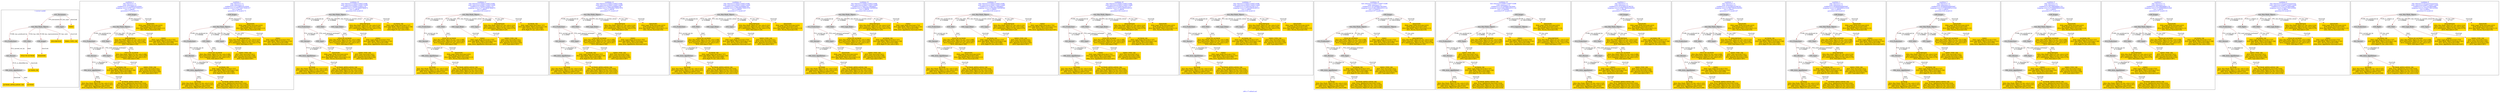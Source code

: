 digraph n0 {
fontcolor="blue"
remincross="true"
label="s08-s-17-edited.xml"
subgraph cluster_0 {
label="1-correct model"
n2[style="filled",color="white",fillcolor="lightgray",label="E12_Production1"];
n3[style="filled",color="white",fillcolor="lightgray",label="E21_Person1"];
n4[style="filled",color="white",fillcolor="lightgray",label="E82_Actor_Appellation1"];
n5[shape="plaintext",style="filled",fillcolor="gold",label="AUTHOR_URI"];
n6[style="filled",color="white",fillcolor="lightgray",label="E22_Man-Made_Object1"];
n7[style="filled",color="white",fillcolor="lightgray",label="E35_Title1"];
n8[style="filled",color="white",fillcolor="lightgray",label="E38_Image1"];
n9[shape="plaintext",style="filled",fillcolor="gold",label="DESCRIPTION"];
n10[style="filled",color="white",fillcolor="lightgray",label="E31_Document1"];
n11[style="filled",color="white",fillcolor="lightgray",label="E55_Type1"];
n12[shape="plaintext",style="filled",fillcolor="gold",label="VIDEO"];
n13[shape="plaintext",style="filled",fillcolor="gold",label="TITLE NO AUTHOR"];
n14[shape="plaintext",style="filled",fillcolor="gold",label="IMAGESRC"];
n15[shape="plaintext",style="filled",fillcolor="gold",label="VIDEO_TYPE_URI"];
n16[shape="plaintext",style="filled",fillcolor="gold",label="AUTHOR_APPELLATION_URI"];
n17[shape="plaintext",style="filled",fillcolor="gold",label="AUTHOR"];
}
subgraph cluster_1 {
label="candidate 0\nlink coherence:1.0\nnode coherence:1.0\nconfidence:0.31131960535143044\nmapping score:0.47877320178381017\ncost:13.99929\n-precision:0.79-recall:0.73"
n19[style="filled",color="white",fillcolor="lightgray",label="E12_Production1"];
n20[style="filled",color="white",fillcolor="lightgray",label="E21_Person1"];
n21[style="filled",color="white",fillcolor="lightgray",label="E55_Type1"];
n22[style="filled",color="white",fillcolor="lightgray",label="E82_Actor_Appellation1"];
n23[style="filled",color="white",fillcolor="lightgray",label="E22_Man-Made_Object1"];
n24[style="filled",color="white",fillcolor="lightgray",label="E35_Title1"];
n25[style="filled",color="white",fillcolor="lightgray",label="E38_Image1"];
n26[shape="plaintext",style="filled",fillcolor="gold",label="AUTHOR\n[E22_Man-Made_Object,P3_has_note,0.315]\n[E73_Information_Object,P3_has_note,0.251]\n[E82_Actor_Appellation,label,0.225]\n[E33_Linguistic_Object,P3_has_note,0.208]"];
n27[shape="plaintext",style="filled",fillcolor="gold",label="AUTHOR_APPELLATION_URI\n[E82_Actor_Appellation,classLink,0.934]\n[E22_Man-Made_Object,P3_has_note,0.025]\n[E73_Information_Object,P3_has_note,0.021]\n[E33_Linguistic_Object,P3_has_note,0.019]"];
n28[shape="plaintext",style="filled",fillcolor="gold",label="VIDEO_TYPE_URI\n[E55_Type,classLink,0.421]\n[E74_Group,classLink,0.248]\n[E57_Material,classLink,0.244]\n[E55_Type,label,0.087]"];
n29[shape="plaintext",style="filled",fillcolor="gold",label="IMAGESRC\n[E40_Legal_Body,classLink,0.633]\n[E38_Image,classLink,0.205]\n[E22_Man-Made_Object,classLink,0.113]\n[E21_Person,classLink,0.05]"];
n30[shape="plaintext",style="filled",fillcolor="gold",label="TITLE NO AUTHOR\n[E22_Man-Made_Object,P3_has_note,0.299]\n[E73_Information_Object,P3_has_note,0.265]\n[E33_Linguistic_Object,P3_has_note,0.251]\n[E35_Title,label,0.185]"];
n31[shape="plaintext",style="filled",fillcolor="gold",label="DESCRIPTION\n[E22_Man-Made_Object,P3_has_note,0.314]\n[E33_Linguistic_Object,P3_has_note,0.281]\n[E73_Information_Object,P3_has_note,0.279]\n[E35_Title,label,0.125]"];
n32[shape="plaintext",style="filled",fillcolor="gold",label="AUTHOR_URI\n[E40_Legal_Body,classLink,0.727]\n[E22_Man-Made_Object,classLink,0.146]\n[E21_Person,classLink,0.066]\n[E30_Right,P3_has_note,0.061]"];
n33[shape="plaintext",style="filled",fillcolor="gold",label="VIDEO\n[E40_Legal_Body,classLink,0.753]\n[E22_Man-Made_Object,classLink,0.141]\n[E21_Person,classLink,0.059]\n[E82_Actor_Appellation,classLink,0.047]"];
}
subgraph cluster_2 {
label="candidate 1\nlink coherence:1.0\nnode coherence:1.0\nconfidence:0.31131960535143044\nmapping score:0.47877320178381017\ncost:13.99934\n-precision:0.79-recall:0.73"
n35[style="filled",color="white",fillcolor="lightgray",label="E12_Production1"];
n36[style="filled",color="white",fillcolor="lightgray",label="E21_Person1"];
n37[style="filled",color="white",fillcolor="lightgray",label="E82_Actor_Appellation1"];
n38[style="filled",color="white",fillcolor="lightgray",label="E22_Man-Made_Object1"];
n39[style="filled",color="white",fillcolor="lightgray",label="E35_Title1"];
n40[style="filled",color="white",fillcolor="lightgray",label="E55_Type2"];
n41[style="filled",color="white",fillcolor="lightgray",label="E38_Image1"];
n42[shape="plaintext",style="filled",fillcolor="gold",label="AUTHOR\n[E22_Man-Made_Object,P3_has_note,0.315]\n[E73_Information_Object,P3_has_note,0.251]\n[E82_Actor_Appellation,label,0.225]\n[E33_Linguistic_Object,P3_has_note,0.208]"];
n43[shape="plaintext",style="filled",fillcolor="gold",label="AUTHOR_APPELLATION_URI\n[E82_Actor_Appellation,classLink,0.934]\n[E22_Man-Made_Object,P3_has_note,0.025]\n[E73_Information_Object,P3_has_note,0.021]\n[E33_Linguistic_Object,P3_has_note,0.019]"];
n44[shape="plaintext",style="filled",fillcolor="gold",label="VIDEO_TYPE_URI\n[E55_Type,classLink,0.421]\n[E74_Group,classLink,0.248]\n[E57_Material,classLink,0.244]\n[E55_Type,label,0.087]"];
n45[shape="plaintext",style="filled",fillcolor="gold",label="IMAGESRC\n[E40_Legal_Body,classLink,0.633]\n[E38_Image,classLink,0.205]\n[E22_Man-Made_Object,classLink,0.113]\n[E21_Person,classLink,0.05]"];
n46[shape="plaintext",style="filled",fillcolor="gold",label="TITLE NO AUTHOR\n[E22_Man-Made_Object,P3_has_note,0.299]\n[E73_Information_Object,P3_has_note,0.265]\n[E33_Linguistic_Object,P3_has_note,0.251]\n[E35_Title,label,0.185]"];
n47[shape="plaintext",style="filled",fillcolor="gold",label="DESCRIPTION\n[E22_Man-Made_Object,P3_has_note,0.314]\n[E33_Linguistic_Object,P3_has_note,0.281]\n[E73_Information_Object,P3_has_note,0.279]\n[E35_Title,label,0.125]"];
n48[shape="plaintext",style="filled",fillcolor="gold",label="AUTHOR_URI\n[E40_Legal_Body,classLink,0.727]\n[E22_Man-Made_Object,classLink,0.146]\n[E21_Person,classLink,0.066]\n[E30_Right,P3_has_note,0.061]"];
n49[shape="plaintext",style="filled",fillcolor="gold",label="VIDEO\n[E40_Legal_Body,classLink,0.753]\n[E22_Man-Made_Object,classLink,0.141]\n[E21_Person,classLink,0.059]\n[E82_Actor_Appellation,classLink,0.047]"];
}
subgraph cluster_3 {
label="candidate 10\nlink coherence:0.9285714285714286\nnode coherence:0.9285714285714286\nconfidence:0.3783941534651116\nmapping score:0.47732186067884674\ncost:13.99938\n-precision:0.64-recall:0.6"
n51[style="filled",color="white",fillcolor="lightgray",label="E12_Production1"];
n52[style="filled",color="white",fillcolor="lightgray",label="E21_Person1"];
n53[style="filled",color="white",fillcolor="lightgray",label="E55_Type1"];
n54[style="filled",color="white",fillcolor="lightgray",label="E82_Actor_Appellation1"];
n55[style="filled",color="white",fillcolor="lightgray",label="E22_Man-Made_Object1"];
n56[style="filled",color="white",fillcolor="lightgray",label="E35_Title1"];
n57[style="filled",color="white",fillcolor="lightgray",label="E40_Legal_Body1"];
n58[shape="plaintext",style="filled",fillcolor="gold",label="AUTHOR\n[E22_Man-Made_Object,P3_has_note,0.315]\n[E73_Information_Object,P3_has_note,0.251]\n[E82_Actor_Appellation,label,0.225]\n[E33_Linguistic_Object,P3_has_note,0.208]"];
n59[shape="plaintext",style="filled",fillcolor="gold",label="VIDEO\n[E40_Legal_Body,classLink,0.753]\n[E22_Man-Made_Object,classLink,0.141]\n[E21_Person,classLink,0.059]\n[E82_Actor_Appellation,classLink,0.047]"];
n60[shape="plaintext",style="filled",fillcolor="gold",label="AUTHOR_APPELLATION_URI\n[E82_Actor_Appellation,classLink,0.934]\n[E22_Man-Made_Object,P3_has_note,0.025]\n[E73_Information_Object,P3_has_note,0.021]\n[E33_Linguistic_Object,P3_has_note,0.019]"];
n61[shape="plaintext",style="filled",fillcolor="gold",label="VIDEO_TYPE_URI\n[E55_Type,classLink,0.421]\n[E74_Group,classLink,0.248]\n[E57_Material,classLink,0.244]\n[E55_Type,label,0.087]"];
n62[shape="plaintext",style="filled",fillcolor="gold",label="TITLE NO AUTHOR\n[E22_Man-Made_Object,P3_has_note,0.299]\n[E73_Information_Object,P3_has_note,0.265]\n[E33_Linguistic_Object,P3_has_note,0.251]\n[E35_Title,label,0.185]"];
n63[shape="plaintext",style="filled",fillcolor="gold",label="DESCRIPTION\n[E22_Man-Made_Object,P3_has_note,0.314]\n[E33_Linguistic_Object,P3_has_note,0.281]\n[E73_Information_Object,P3_has_note,0.279]\n[E35_Title,label,0.125]"];
n64[shape="plaintext",style="filled",fillcolor="gold",label="IMAGESRC\n[E40_Legal_Body,classLink,0.633]\n[E38_Image,classLink,0.205]\n[E22_Man-Made_Object,classLink,0.113]\n[E21_Person,classLink,0.05]"];
n65[shape="plaintext",style="filled",fillcolor="gold",label="AUTHOR_URI\n[E40_Legal_Body,classLink,0.727]\n[E22_Man-Made_Object,classLink,0.146]\n[E21_Person,classLink,0.066]\n[E30_Right,P3_has_note,0.061]"];
}
subgraph cluster_4 {
label="candidate 11\nlink coherence:0.9285714285714286\nnode coherence:0.9285714285714286\nconfidence:0.3783941534651116\nmapping score:0.47732186067884674\ncost:13.99943\n-precision:0.64-recall:0.6"
n67[style="filled",color="white",fillcolor="lightgray",label="E12_Production1"];
n68[style="filled",color="white",fillcolor="lightgray",label="E21_Person1"];
n69[style="filled",color="white",fillcolor="lightgray",label="E82_Actor_Appellation1"];
n70[style="filled",color="white",fillcolor="lightgray",label="E22_Man-Made_Object1"];
n71[style="filled",color="white",fillcolor="lightgray",label="E35_Title1"];
n72[style="filled",color="white",fillcolor="lightgray",label="E40_Legal_Body1"];
n73[style="filled",color="white",fillcolor="lightgray",label="E55_Type2"];
n74[shape="plaintext",style="filled",fillcolor="gold",label="AUTHOR\n[E22_Man-Made_Object,P3_has_note,0.315]\n[E73_Information_Object,P3_has_note,0.251]\n[E82_Actor_Appellation,label,0.225]\n[E33_Linguistic_Object,P3_has_note,0.208]"];
n75[shape="plaintext",style="filled",fillcolor="gold",label="VIDEO\n[E40_Legal_Body,classLink,0.753]\n[E22_Man-Made_Object,classLink,0.141]\n[E21_Person,classLink,0.059]\n[E82_Actor_Appellation,classLink,0.047]"];
n76[shape="plaintext",style="filled",fillcolor="gold",label="AUTHOR_APPELLATION_URI\n[E82_Actor_Appellation,classLink,0.934]\n[E22_Man-Made_Object,P3_has_note,0.025]\n[E73_Information_Object,P3_has_note,0.021]\n[E33_Linguistic_Object,P3_has_note,0.019]"];
n77[shape="plaintext",style="filled",fillcolor="gold",label="VIDEO_TYPE_URI\n[E55_Type,classLink,0.421]\n[E74_Group,classLink,0.248]\n[E57_Material,classLink,0.244]\n[E55_Type,label,0.087]"];
n78[shape="plaintext",style="filled",fillcolor="gold",label="TITLE NO AUTHOR\n[E22_Man-Made_Object,P3_has_note,0.299]\n[E73_Information_Object,P3_has_note,0.265]\n[E33_Linguistic_Object,P3_has_note,0.251]\n[E35_Title,label,0.185]"];
n79[shape="plaintext",style="filled",fillcolor="gold",label="DESCRIPTION\n[E22_Man-Made_Object,P3_has_note,0.314]\n[E33_Linguistic_Object,P3_has_note,0.281]\n[E73_Information_Object,P3_has_note,0.279]\n[E35_Title,label,0.125]"];
n80[shape="plaintext",style="filled",fillcolor="gold",label="IMAGESRC\n[E40_Legal_Body,classLink,0.633]\n[E38_Image,classLink,0.205]\n[E22_Man-Made_Object,classLink,0.113]\n[E21_Person,classLink,0.05]"];
n81[shape="plaintext",style="filled",fillcolor="gold",label="AUTHOR_URI\n[E40_Legal_Body,classLink,0.727]\n[E22_Man-Made_Object,classLink,0.146]\n[E21_Person,classLink,0.066]\n[E30_Right,P3_has_note,0.061]"];
}
subgraph cluster_5 {
label="candidate 12\nlink coherence:0.9285714285714286\nnode coherence:0.9285714285714286\nconfidence:0.37622745509880756\nmapping score:0.47659962789007876\ncost:13.99938\n-precision:0.71-recall:0.67"
n83[style="filled",color="white",fillcolor="lightgray",label="E12_Production1"];
n84[style="filled",color="white",fillcolor="lightgray",label="E21_Person1"];
n85[style="filled",color="white",fillcolor="lightgray",label="E55_Type1"];
n86[style="filled",color="white",fillcolor="lightgray",label="E82_Actor_Appellation1"];
n87[style="filled",color="white",fillcolor="lightgray",label="E22_Man-Made_Object1"];
n88[style="filled",color="white",fillcolor="lightgray",label="E35_Title1"];
n89[style="filled",color="white",fillcolor="lightgray",label="E40_Legal_Body1"];
n90[shape="plaintext",style="filled",fillcolor="gold",label="AUTHOR\n[E22_Man-Made_Object,P3_has_note,0.315]\n[E73_Information_Object,P3_has_note,0.251]\n[E82_Actor_Appellation,label,0.225]\n[E33_Linguistic_Object,P3_has_note,0.208]"];
n91[shape="plaintext",style="filled",fillcolor="gold",label="VIDEO\n[E40_Legal_Body,classLink,0.753]\n[E22_Man-Made_Object,classLink,0.141]\n[E21_Person,classLink,0.059]\n[E82_Actor_Appellation,classLink,0.047]"];
n92[shape="plaintext",style="filled",fillcolor="gold",label="AUTHOR_APPELLATION_URI\n[E82_Actor_Appellation,classLink,0.934]\n[E22_Man-Made_Object,P3_has_note,0.025]\n[E73_Information_Object,P3_has_note,0.021]\n[E33_Linguistic_Object,P3_has_note,0.019]"];
n93[shape="plaintext",style="filled",fillcolor="gold",label="VIDEO_TYPE_URI\n[E55_Type,classLink,0.421]\n[E74_Group,classLink,0.248]\n[E57_Material,classLink,0.244]\n[E55_Type,label,0.087]"];
n94[shape="plaintext",style="filled",fillcolor="gold",label="TITLE NO AUTHOR\n[E22_Man-Made_Object,P3_has_note,0.299]\n[E73_Information_Object,P3_has_note,0.265]\n[E33_Linguistic_Object,P3_has_note,0.251]\n[E35_Title,label,0.185]"];
n95[shape="plaintext",style="filled",fillcolor="gold",label="DESCRIPTION\n[E22_Man-Made_Object,P3_has_note,0.314]\n[E33_Linguistic_Object,P3_has_note,0.281]\n[E73_Information_Object,P3_has_note,0.279]\n[E35_Title,label,0.125]"];
n96[shape="plaintext",style="filled",fillcolor="gold",label="AUTHOR_URI\n[E40_Legal_Body,classLink,0.727]\n[E22_Man-Made_Object,classLink,0.146]\n[E21_Person,classLink,0.066]\n[E30_Right,P3_has_note,0.061]"];
n97[shape="plaintext",style="filled",fillcolor="gold",label="IMAGESRC\n[E40_Legal_Body,classLink,0.633]\n[E38_Image,classLink,0.205]\n[E22_Man-Made_Object,classLink,0.113]\n[E21_Person,classLink,0.05]"];
}
subgraph cluster_6 {
label="candidate 13\nlink coherence:0.9285714285714286\nnode coherence:0.9285714285714286\nconfidence:0.37622745509880756\nmapping score:0.47659962789007876\ncost:13.99943\n-precision:0.71-recall:0.67"
n99[style="filled",color="white",fillcolor="lightgray",label="E12_Production1"];
n100[style="filled",color="white",fillcolor="lightgray",label="E21_Person1"];
n101[style="filled",color="white",fillcolor="lightgray",label="E82_Actor_Appellation1"];
n102[style="filled",color="white",fillcolor="lightgray",label="E22_Man-Made_Object1"];
n103[style="filled",color="white",fillcolor="lightgray",label="E35_Title1"];
n104[style="filled",color="white",fillcolor="lightgray",label="E40_Legal_Body1"];
n105[style="filled",color="white",fillcolor="lightgray",label="E55_Type2"];
n106[shape="plaintext",style="filled",fillcolor="gold",label="AUTHOR\n[E22_Man-Made_Object,P3_has_note,0.315]\n[E73_Information_Object,P3_has_note,0.251]\n[E82_Actor_Appellation,label,0.225]\n[E33_Linguistic_Object,P3_has_note,0.208]"];
n107[shape="plaintext",style="filled",fillcolor="gold",label="VIDEO\n[E40_Legal_Body,classLink,0.753]\n[E22_Man-Made_Object,classLink,0.141]\n[E21_Person,classLink,0.059]\n[E82_Actor_Appellation,classLink,0.047]"];
n108[shape="plaintext",style="filled",fillcolor="gold",label="AUTHOR_APPELLATION_URI\n[E82_Actor_Appellation,classLink,0.934]\n[E22_Man-Made_Object,P3_has_note,0.025]\n[E73_Information_Object,P3_has_note,0.021]\n[E33_Linguistic_Object,P3_has_note,0.019]"];
n109[shape="plaintext",style="filled",fillcolor="gold",label="VIDEO_TYPE_URI\n[E55_Type,classLink,0.421]\n[E74_Group,classLink,0.248]\n[E57_Material,classLink,0.244]\n[E55_Type,label,0.087]"];
n110[shape="plaintext",style="filled",fillcolor="gold",label="TITLE NO AUTHOR\n[E22_Man-Made_Object,P3_has_note,0.299]\n[E73_Information_Object,P3_has_note,0.265]\n[E33_Linguistic_Object,P3_has_note,0.251]\n[E35_Title,label,0.185]"];
n111[shape="plaintext",style="filled",fillcolor="gold",label="DESCRIPTION\n[E22_Man-Made_Object,P3_has_note,0.314]\n[E33_Linguistic_Object,P3_has_note,0.281]\n[E73_Information_Object,P3_has_note,0.279]\n[E35_Title,label,0.125]"];
n112[shape="plaintext",style="filled",fillcolor="gold",label="AUTHOR_URI\n[E40_Legal_Body,classLink,0.727]\n[E22_Man-Made_Object,classLink,0.146]\n[E21_Person,classLink,0.066]\n[E30_Right,P3_has_note,0.061]"];
n113[shape="plaintext",style="filled",fillcolor="gold",label="IMAGESRC\n[E40_Legal_Body,classLink,0.633]\n[E38_Image,classLink,0.205]\n[E22_Man-Made_Object,classLink,0.113]\n[E21_Person,classLink,0.05]"];
}
subgraph cluster_7 {
label="candidate 14\nlink coherence:0.9285714285714286\nnode coherence:0.9285714285714286\nconfidence:0.37463741128646827\nmapping score:0.47606961328596564\ncost:13.99938\n-precision:0.64-recall:0.6"
n115[style="filled",color="white",fillcolor="lightgray",label="E12_Production1"];
n116[style="filled",color="white",fillcolor="lightgray",label="E21_Person1"];
n117[style="filled",color="white",fillcolor="lightgray",label="E55_Type1"];
n118[style="filled",color="white",fillcolor="lightgray",label="E82_Actor_Appellation1"];
n119[style="filled",color="white",fillcolor="lightgray",label="E22_Man-Made_Object1"];
n120[style="filled",color="white",fillcolor="lightgray",label="E35_Title1"];
n121[style="filled",color="white",fillcolor="lightgray",label="E40_Legal_Body1"];
n122[shape="plaintext",style="filled",fillcolor="gold",label="AUTHOR\n[E22_Man-Made_Object,P3_has_note,0.315]\n[E73_Information_Object,P3_has_note,0.251]\n[E82_Actor_Appellation,label,0.225]\n[E33_Linguistic_Object,P3_has_note,0.208]"];
n123[shape="plaintext",style="filled",fillcolor="gold",label="AUTHOR_URI\n[E40_Legal_Body,classLink,0.727]\n[E22_Man-Made_Object,classLink,0.146]\n[E21_Person,classLink,0.066]\n[E30_Right,P3_has_note,0.061]"];
n124[shape="plaintext",style="filled",fillcolor="gold",label="AUTHOR_APPELLATION_URI\n[E82_Actor_Appellation,classLink,0.934]\n[E22_Man-Made_Object,P3_has_note,0.025]\n[E73_Information_Object,P3_has_note,0.021]\n[E33_Linguistic_Object,P3_has_note,0.019]"];
n125[shape="plaintext",style="filled",fillcolor="gold",label="VIDEO_TYPE_URI\n[E55_Type,classLink,0.421]\n[E74_Group,classLink,0.248]\n[E57_Material,classLink,0.244]\n[E55_Type,label,0.087]"];
n126[shape="plaintext",style="filled",fillcolor="gold",label="TITLE NO AUTHOR\n[E22_Man-Made_Object,P3_has_note,0.299]\n[E73_Information_Object,P3_has_note,0.265]\n[E33_Linguistic_Object,P3_has_note,0.251]\n[E35_Title,label,0.185]"];
n127[shape="plaintext",style="filled",fillcolor="gold",label="DESCRIPTION\n[E22_Man-Made_Object,P3_has_note,0.314]\n[E33_Linguistic_Object,P3_has_note,0.281]\n[E73_Information_Object,P3_has_note,0.279]\n[E35_Title,label,0.125]"];
n128[shape="plaintext",style="filled",fillcolor="gold",label="IMAGESRC\n[E40_Legal_Body,classLink,0.633]\n[E38_Image,classLink,0.205]\n[E22_Man-Made_Object,classLink,0.113]\n[E21_Person,classLink,0.05]"];
n129[shape="plaintext",style="filled",fillcolor="gold",label="VIDEO\n[E40_Legal_Body,classLink,0.753]\n[E22_Man-Made_Object,classLink,0.141]\n[E21_Person,classLink,0.059]\n[E82_Actor_Appellation,classLink,0.047]"];
}
subgraph cluster_8 {
label="candidate 15\nlink coherence:0.9285714285714286\nnode coherence:0.9285714285714286\nconfidence:0.37463741128646827\nmapping score:0.47606961328596564\ncost:13.99943\n-precision:0.64-recall:0.6"
n131[style="filled",color="white",fillcolor="lightgray",label="E12_Production1"];
n132[style="filled",color="white",fillcolor="lightgray",label="E21_Person1"];
n133[style="filled",color="white",fillcolor="lightgray",label="E82_Actor_Appellation1"];
n134[style="filled",color="white",fillcolor="lightgray",label="E22_Man-Made_Object1"];
n135[style="filled",color="white",fillcolor="lightgray",label="E35_Title1"];
n136[style="filled",color="white",fillcolor="lightgray",label="E40_Legal_Body1"];
n137[style="filled",color="white",fillcolor="lightgray",label="E55_Type2"];
n138[shape="plaintext",style="filled",fillcolor="gold",label="AUTHOR\n[E22_Man-Made_Object,P3_has_note,0.315]\n[E73_Information_Object,P3_has_note,0.251]\n[E82_Actor_Appellation,label,0.225]\n[E33_Linguistic_Object,P3_has_note,0.208]"];
n139[shape="plaintext",style="filled",fillcolor="gold",label="AUTHOR_URI\n[E40_Legal_Body,classLink,0.727]\n[E22_Man-Made_Object,classLink,0.146]\n[E21_Person,classLink,0.066]\n[E30_Right,P3_has_note,0.061]"];
n140[shape="plaintext",style="filled",fillcolor="gold",label="AUTHOR_APPELLATION_URI\n[E82_Actor_Appellation,classLink,0.934]\n[E22_Man-Made_Object,P3_has_note,0.025]\n[E73_Information_Object,P3_has_note,0.021]\n[E33_Linguistic_Object,P3_has_note,0.019]"];
n141[shape="plaintext",style="filled",fillcolor="gold",label="VIDEO_TYPE_URI\n[E55_Type,classLink,0.421]\n[E74_Group,classLink,0.248]\n[E57_Material,classLink,0.244]\n[E55_Type,label,0.087]"];
n142[shape="plaintext",style="filled",fillcolor="gold",label="TITLE NO AUTHOR\n[E22_Man-Made_Object,P3_has_note,0.299]\n[E73_Information_Object,P3_has_note,0.265]\n[E33_Linguistic_Object,P3_has_note,0.251]\n[E35_Title,label,0.185]"];
n143[shape="plaintext",style="filled",fillcolor="gold",label="DESCRIPTION\n[E22_Man-Made_Object,P3_has_note,0.314]\n[E33_Linguistic_Object,P3_has_note,0.281]\n[E73_Information_Object,P3_has_note,0.279]\n[E35_Title,label,0.125]"];
n144[shape="plaintext",style="filled",fillcolor="gold",label="IMAGESRC\n[E40_Legal_Body,classLink,0.633]\n[E38_Image,classLink,0.205]\n[E22_Man-Made_Object,classLink,0.113]\n[E21_Person,classLink,0.05]"];
n145[shape="plaintext",style="filled",fillcolor="gold",label="VIDEO\n[E40_Legal_Body,classLink,0.753]\n[E22_Man-Made_Object,classLink,0.141]\n[E21_Person,classLink,0.059]\n[E82_Actor_Appellation,classLink,0.047]"];
}
subgraph cluster_9 {
label="candidate 16\nlink coherence:0.9285714285714286\nnode coherence:0.9285714285714286\nconfidence:0.37218476233673137\nmapping score:0.4752520636360533\ncost:13.99938\n-precision:0.64-recall:0.6"
n147[style="filled",color="white",fillcolor="lightgray",label="E12_Production1"];
n148[style="filled",color="white",fillcolor="lightgray",label="E21_Person1"];
n149[style="filled",color="white",fillcolor="lightgray",label="E55_Type1"];
n150[style="filled",color="white",fillcolor="lightgray",label="E82_Actor_Appellation1"];
n151[style="filled",color="white",fillcolor="lightgray",label="E22_Man-Made_Object1"];
n152[style="filled",color="white",fillcolor="lightgray",label="E35_Title1"];
n153[style="filled",color="white",fillcolor="lightgray",label="E40_Legal_Body1"];
n154[shape="plaintext",style="filled",fillcolor="gold",label="AUTHOR\n[E22_Man-Made_Object,P3_has_note,0.315]\n[E73_Information_Object,P3_has_note,0.251]\n[E82_Actor_Appellation,label,0.225]\n[E33_Linguistic_Object,P3_has_note,0.208]"];
n155[shape="plaintext",style="filled",fillcolor="gold",label="AUTHOR_URI\n[E40_Legal_Body,classLink,0.727]\n[E22_Man-Made_Object,classLink,0.146]\n[E21_Person,classLink,0.066]\n[E30_Right,P3_has_note,0.061]"];
n156[shape="plaintext",style="filled",fillcolor="gold",label="AUTHOR_APPELLATION_URI\n[E82_Actor_Appellation,classLink,0.934]\n[E22_Man-Made_Object,P3_has_note,0.025]\n[E73_Information_Object,P3_has_note,0.021]\n[E33_Linguistic_Object,P3_has_note,0.019]"];
n157[shape="plaintext",style="filled",fillcolor="gold",label="VIDEO_TYPE_URI\n[E55_Type,classLink,0.421]\n[E74_Group,classLink,0.248]\n[E57_Material,classLink,0.244]\n[E55_Type,label,0.087]"];
n158[shape="plaintext",style="filled",fillcolor="gold",label="TITLE NO AUTHOR\n[E22_Man-Made_Object,P3_has_note,0.299]\n[E73_Information_Object,P3_has_note,0.265]\n[E33_Linguistic_Object,P3_has_note,0.251]\n[E35_Title,label,0.185]"];
n159[shape="plaintext",style="filled",fillcolor="gold",label="DESCRIPTION\n[E22_Man-Made_Object,P3_has_note,0.314]\n[E33_Linguistic_Object,P3_has_note,0.281]\n[E73_Information_Object,P3_has_note,0.279]\n[E35_Title,label,0.125]"];
n160[shape="plaintext",style="filled",fillcolor="gold",label="VIDEO\n[E40_Legal_Body,classLink,0.753]\n[E22_Man-Made_Object,classLink,0.141]\n[E21_Person,classLink,0.059]\n[E82_Actor_Appellation,classLink,0.047]"];
n161[shape="plaintext",style="filled",fillcolor="gold",label="IMAGESRC\n[E40_Legal_Body,classLink,0.633]\n[E38_Image,classLink,0.205]\n[E22_Man-Made_Object,classLink,0.113]\n[E21_Person,classLink,0.05]"];
}
subgraph cluster_10 {
label="candidate 17\nlink coherence:0.9285714285714286\nnode coherence:0.9285714285714286\nconfidence:0.37218476233673137\nmapping score:0.4752520636360533\ncost:13.99943\n-precision:0.64-recall:0.6"
n163[style="filled",color="white",fillcolor="lightgray",label="E12_Production1"];
n164[style="filled",color="white",fillcolor="lightgray",label="E21_Person1"];
n165[style="filled",color="white",fillcolor="lightgray",label="E82_Actor_Appellation1"];
n166[style="filled",color="white",fillcolor="lightgray",label="E22_Man-Made_Object1"];
n167[style="filled",color="white",fillcolor="lightgray",label="E35_Title1"];
n168[style="filled",color="white",fillcolor="lightgray",label="E40_Legal_Body1"];
n169[style="filled",color="white",fillcolor="lightgray",label="E55_Type2"];
n170[shape="plaintext",style="filled",fillcolor="gold",label="AUTHOR\n[E22_Man-Made_Object,P3_has_note,0.315]\n[E73_Information_Object,P3_has_note,0.251]\n[E82_Actor_Appellation,label,0.225]\n[E33_Linguistic_Object,P3_has_note,0.208]"];
n171[shape="plaintext",style="filled",fillcolor="gold",label="AUTHOR_URI\n[E40_Legal_Body,classLink,0.727]\n[E22_Man-Made_Object,classLink,0.146]\n[E21_Person,classLink,0.066]\n[E30_Right,P3_has_note,0.061]"];
n172[shape="plaintext",style="filled",fillcolor="gold",label="AUTHOR_APPELLATION_URI\n[E82_Actor_Appellation,classLink,0.934]\n[E22_Man-Made_Object,P3_has_note,0.025]\n[E73_Information_Object,P3_has_note,0.021]\n[E33_Linguistic_Object,P3_has_note,0.019]"];
n173[shape="plaintext",style="filled",fillcolor="gold",label="VIDEO_TYPE_URI\n[E55_Type,classLink,0.421]\n[E74_Group,classLink,0.248]\n[E57_Material,classLink,0.244]\n[E55_Type,label,0.087]"];
n174[shape="plaintext",style="filled",fillcolor="gold",label="TITLE NO AUTHOR\n[E22_Man-Made_Object,P3_has_note,0.299]\n[E73_Information_Object,P3_has_note,0.265]\n[E33_Linguistic_Object,P3_has_note,0.251]\n[E35_Title,label,0.185]"];
n175[shape="plaintext",style="filled",fillcolor="gold",label="DESCRIPTION\n[E22_Man-Made_Object,P3_has_note,0.314]\n[E33_Linguistic_Object,P3_has_note,0.281]\n[E73_Information_Object,P3_has_note,0.279]\n[E35_Title,label,0.125]"];
n176[shape="plaintext",style="filled",fillcolor="gold",label="VIDEO\n[E40_Legal_Body,classLink,0.753]\n[E22_Man-Made_Object,classLink,0.141]\n[E21_Person,classLink,0.059]\n[E82_Actor_Appellation,classLink,0.047]"];
n177[shape="plaintext",style="filled",fillcolor="gold",label="IMAGESRC\n[E40_Legal_Body,classLink,0.633]\n[E38_Image,classLink,0.205]\n[E22_Man-Made_Object,classLink,0.113]\n[E21_Person,classLink,0.05]"];
}
subgraph cluster_11 {
label="candidate 18\nlink coherence:0.9285714285714286\nnode coherence:1.0\nconfidence:0.32159586615933644\nmapping score:0.4821986220531122\ncost:113.009412\n-precision:0.57-recall:0.53"
n179[style="filled",color="white",fillcolor="lightgray",label="E12_Production1"];
n180[style="filled",color="white",fillcolor="lightgray",label="E21_Person1"];
n181[style="filled",color="white",fillcolor="lightgray",label="E55_Type1"];
n182[style="filled",color="white",fillcolor="lightgray",label="E82_Actor_Appellation1"];
n183[style="filled",color="white",fillcolor="lightgray",label="E22_Man-Made_Object1"];
n184[style="filled",color="white",fillcolor="lightgray",label="E38_Image1"];
n185[style="filled",color="white",fillcolor="lightgray",label="E33_Linguistic_Object2"];
n186[shape="plaintext",style="filled",fillcolor="gold",label="AUTHOR\n[E22_Man-Made_Object,P3_has_note,0.315]\n[E73_Information_Object,P3_has_note,0.251]\n[E82_Actor_Appellation,label,0.225]\n[E33_Linguistic_Object,P3_has_note,0.208]"];
n187[shape="plaintext",style="filled",fillcolor="gold",label="DESCRIPTION\n[E22_Man-Made_Object,P3_has_note,0.314]\n[E33_Linguistic_Object,P3_has_note,0.281]\n[E73_Information_Object,P3_has_note,0.279]\n[E35_Title,label,0.125]"];
n188[shape="plaintext",style="filled",fillcolor="gold",label="AUTHOR_APPELLATION_URI\n[E82_Actor_Appellation,classLink,0.934]\n[E22_Man-Made_Object,P3_has_note,0.025]\n[E73_Information_Object,P3_has_note,0.021]\n[E33_Linguistic_Object,P3_has_note,0.019]"];
n189[shape="plaintext",style="filled",fillcolor="gold",label="VIDEO_TYPE_URI\n[E55_Type,classLink,0.421]\n[E74_Group,classLink,0.248]\n[E57_Material,classLink,0.244]\n[E55_Type,label,0.087]"];
n190[shape="plaintext",style="filled",fillcolor="gold",label="IMAGESRC\n[E40_Legal_Body,classLink,0.633]\n[E38_Image,classLink,0.205]\n[E22_Man-Made_Object,classLink,0.113]\n[E21_Person,classLink,0.05]"];
n191[shape="plaintext",style="filled",fillcolor="gold",label="TITLE NO AUTHOR\n[E22_Man-Made_Object,P3_has_note,0.299]\n[E73_Information_Object,P3_has_note,0.265]\n[E33_Linguistic_Object,P3_has_note,0.251]\n[E35_Title,label,0.185]"];
n192[shape="plaintext",style="filled",fillcolor="gold",label="AUTHOR_URI\n[E40_Legal_Body,classLink,0.727]\n[E22_Man-Made_Object,classLink,0.146]\n[E21_Person,classLink,0.066]\n[E30_Right,P3_has_note,0.061]"];
n193[shape="plaintext",style="filled",fillcolor="gold",label="VIDEO\n[E40_Legal_Body,classLink,0.753]\n[E22_Man-Made_Object,classLink,0.141]\n[E21_Person,classLink,0.059]\n[E82_Actor_Appellation,classLink,0.047]"];
}
subgraph cluster_12 {
label="candidate 19\nlink coherence:0.9285714285714286\nnode coherence:1.0\nconfidence:0.32159586615933644\nmapping score:0.4821986220531122\ncost:113.009462\n-precision:0.57-recall:0.53"
n195[style="filled",color="white",fillcolor="lightgray",label="E12_Production1"];
n196[style="filled",color="white",fillcolor="lightgray",label="E21_Person1"];
n197[style="filled",color="white",fillcolor="lightgray",label="E82_Actor_Appellation1"];
n198[style="filled",color="white",fillcolor="lightgray",label="E22_Man-Made_Object1"];
n199[style="filled",color="white",fillcolor="lightgray",label="E55_Type2"];
n200[style="filled",color="white",fillcolor="lightgray",label="E38_Image1"];
n201[style="filled",color="white",fillcolor="lightgray",label="E33_Linguistic_Object2"];
n202[shape="plaintext",style="filled",fillcolor="gold",label="AUTHOR\n[E22_Man-Made_Object,P3_has_note,0.315]\n[E73_Information_Object,P3_has_note,0.251]\n[E82_Actor_Appellation,label,0.225]\n[E33_Linguistic_Object,P3_has_note,0.208]"];
n203[shape="plaintext",style="filled",fillcolor="gold",label="DESCRIPTION\n[E22_Man-Made_Object,P3_has_note,0.314]\n[E33_Linguistic_Object,P3_has_note,0.281]\n[E73_Information_Object,P3_has_note,0.279]\n[E35_Title,label,0.125]"];
n204[shape="plaintext",style="filled",fillcolor="gold",label="AUTHOR_APPELLATION_URI\n[E82_Actor_Appellation,classLink,0.934]\n[E22_Man-Made_Object,P3_has_note,0.025]\n[E73_Information_Object,P3_has_note,0.021]\n[E33_Linguistic_Object,P3_has_note,0.019]"];
n205[shape="plaintext",style="filled",fillcolor="gold",label="VIDEO_TYPE_URI\n[E55_Type,classLink,0.421]\n[E74_Group,classLink,0.248]\n[E57_Material,classLink,0.244]\n[E55_Type,label,0.087]"];
n206[shape="plaintext",style="filled",fillcolor="gold",label="IMAGESRC\n[E40_Legal_Body,classLink,0.633]\n[E38_Image,classLink,0.205]\n[E22_Man-Made_Object,classLink,0.113]\n[E21_Person,classLink,0.05]"];
n207[shape="plaintext",style="filled",fillcolor="gold",label="TITLE NO AUTHOR\n[E22_Man-Made_Object,P3_has_note,0.299]\n[E73_Information_Object,P3_has_note,0.265]\n[E33_Linguistic_Object,P3_has_note,0.251]\n[E35_Title,label,0.185]"];
n208[shape="plaintext",style="filled",fillcolor="gold",label="AUTHOR_URI\n[E40_Legal_Body,classLink,0.727]\n[E22_Man-Made_Object,classLink,0.146]\n[E21_Person,classLink,0.066]\n[E30_Right,P3_has_note,0.061]"];
n209[shape="plaintext",style="filled",fillcolor="gold",label="VIDEO\n[E40_Legal_Body,classLink,0.753]\n[E22_Man-Made_Object,classLink,0.141]\n[E21_Person,classLink,0.059]\n[E82_Actor_Appellation,classLink,0.047]"];
}
subgraph cluster_13 {
label="candidate 2\nlink coherence:1.0\nnode coherence:1.0\nconfidence:0.31103365476799755\nmapping score:0.47867788492266583\ncost:13.99929\n-precision:0.71-recall:0.67"
n211[style="filled",color="white",fillcolor="lightgray",label="E12_Production1"];
n212[style="filled",color="white",fillcolor="lightgray",label="E21_Person1"];
n213[style="filled",color="white",fillcolor="lightgray",label="E55_Type1"];
n214[style="filled",color="white",fillcolor="lightgray",label="E82_Actor_Appellation1"];
n215[style="filled",color="white",fillcolor="lightgray",label="E22_Man-Made_Object1"];
n216[style="filled",color="white",fillcolor="lightgray",label="E35_Title1"];
n217[style="filled",color="white",fillcolor="lightgray",label="E38_Image1"];
n218[shape="plaintext",style="filled",fillcolor="gold",label="AUTHOR\n[E22_Man-Made_Object,P3_has_note,0.315]\n[E73_Information_Object,P3_has_note,0.251]\n[E82_Actor_Appellation,label,0.225]\n[E33_Linguistic_Object,P3_has_note,0.208]"];
n219[shape="plaintext",style="filled",fillcolor="gold",label="AUTHOR_APPELLATION_URI\n[E82_Actor_Appellation,classLink,0.934]\n[E22_Man-Made_Object,P3_has_note,0.025]\n[E73_Information_Object,P3_has_note,0.021]\n[E33_Linguistic_Object,P3_has_note,0.019]"];
n220[shape="plaintext",style="filled",fillcolor="gold",label="VIDEO_TYPE_URI\n[E55_Type,classLink,0.421]\n[E74_Group,classLink,0.248]\n[E57_Material,classLink,0.244]\n[E55_Type,label,0.087]"];
n221[shape="plaintext",style="filled",fillcolor="gold",label="IMAGESRC\n[E40_Legal_Body,classLink,0.633]\n[E38_Image,classLink,0.205]\n[E22_Man-Made_Object,classLink,0.113]\n[E21_Person,classLink,0.05]"];
n222[shape="plaintext",style="filled",fillcolor="gold",label="TITLE NO AUTHOR\n[E22_Man-Made_Object,P3_has_note,0.299]\n[E73_Information_Object,P3_has_note,0.265]\n[E33_Linguistic_Object,P3_has_note,0.251]\n[E35_Title,label,0.185]"];
n223[shape="plaintext",style="filled",fillcolor="gold",label="DESCRIPTION\n[E22_Man-Made_Object,P3_has_note,0.314]\n[E33_Linguistic_Object,P3_has_note,0.281]\n[E73_Information_Object,P3_has_note,0.279]\n[E35_Title,label,0.125]"];
n224[shape="plaintext",style="filled",fillcolor="gold",label="VIDEO\n[E40_Legal_Body,classLink,0.753]\n[E22_Man-Made_Object,classLink,0.141]\n[E21_Person,classLink,0.059]\n[E82_Actor_Appellation,classLink,0.047]"];
n225[shape="plaintext",style="filled",fillcolor="gold",label="AUTHOR_URI\n[E40_Legal_Body,classLink,0.727]\n[E22_Man-Made_Object,classLink,0.146]\n[E21_Person,classLink,0.066]\n[E30_Right,P3_has_note,0.061]"];
}
subgraph cluster_14 {
label="candidate 3\nlink coherence:1.0\nnode coherence:1.0\nconfidence:0.31103365476799755\nmapping score:0.47867788492266583\ncost:13.99934\n-precision:0.71-recall:0.67"
n227[style="filled",color="white",fillcolor="lightgray",label="E12_Production1"];
n228[style="filled",color="white",fillcolor="lightgray",label="E21_Person1"];
n229[style="filled",color="white",fillcolor="lightgray",label="E82_Actor_Appellation1"];
n230[style="filled",color="white",fillcolor="lightgray",label="E22_Man-Made_Object1"];
n231[style="filled",color="white",fillcolor="lightgray",label="E35_Title1"];
n232[style="filled",color="white",fillcolor="lightgray",label="E55_Type2"];
n233[style="filled",color="white",fillcolor="lightgray",label="E38_Image1"];
n234[shape="plaintext",style="filled",fillcolor="gold",label="AUTHOR\n[E22_Man-Made_Object,P3_has_note,0.315]\n[E73_Information_Object,P3_has_note,0.251]\n[E82_Actor_Appellation,label,0.225]\n[E33_Linguistic_Object,P3_has_note,0.208]"];
n235[shape="plaintext",style="filled",fillcolor="gold",label="AUTHOR_APPELLATION_URI\n[E82_Actor_Appellation,classLink,0.934]\n[E22_Man-Made_Object,P3_has_note,0.025]\n[E73_Information_Object,P3_has_note,0.021]\n[E33_Linguistic_Object,P3_has_note,0.019]"];
n236[shape="plaintext",style="filled",fillcolor="gold",label="VIDEO_TYPE_URI\n[E55_Type,classLink,0.421]\n[E74_Group,classLink,0.248]\n[E57_Material,classLink,0.244]\n[E55_Type,label,0.087]"];
n237[shape="plaintext",style="filled",fillcolor="gold",label="IMAGESRC\n[E40_Legal_Body,classLink,0.633]\n[E38_Image,classLink,0.205]\n[E22_Man-Made_Object,classLink,0.113]\n[E21_Person,classLink,0.05]"];
n238[shape="plaintext",style="filled",fillcolor="gold",label="TITLE NO AUTHOR\n[E22_Man-Made_Object,P3_has_note,0.299]\n[E73_Information_Object,P3_has_note,0.265]\n[E33_Linguistic_Object,P3_has_note,0.251]\n[E35_Title,label,0.185]"];
n239[shape="plaintext",style="filled",fillcolor="gold",label="DESCRIPTION\n[E22_Man-Made_Object,P3_has_note,0.314]\n[E33_Linguistic_Object,P3_has_note,0.281]\n[E73_Information_Object,P3_has_note,0.279]\n[E35_Title,label,0.125]"];
n240[shape="plaintext",style="filled",fillcolor="gold",label="VIDEO\n[E40_Legal_Body,classLink,0.753]\n[E22_Man-Made_Object,classLink,0.141]\n[E21_Person,classLink,0.059]\n[E82_Actor_Appellation,classLink,0.047]"];
n241[shape="plaintext",style="filled",fillcolor="gold",label="AUTHOR_URI\n[E40_Legal_Body,classLink,0.727]\n[E22_Man-Made_Object,classLink,0.146]\n[E21_Person,classLink,0.066]\n[E30_Right,P3_has_note,0.061]"];
}
subgraph cluster_15 {
label="candidate 4\nlink coherence:1.0\nnode coherence:1.0\nconfidence:0.30208495956955067\nmapping score:0.4756949865231836\ncost:13.99929\n-precision:0.64-recall:0.6"
n243[style="filled",color="white",fillcolor="lightgray",label="E12_Production1"];
n244[style="filled",color="white",fillcolor="lightgray",label="E21_Person1"];
n245[style="filled",color="white",fillcolor="lightgray",label="E55_Type1"];
n246[style="filled",color="white",fillcolor="lightgray",label="E82_Actor_Appellation1"];
n247[style="filled",color="white",fillcolor="lightgray",label="E22_Man-Made_Object1"];
n248[style="filled",color="white",fillcolor="lightgray",label="E35_Title1"];
n249[style="filled",color="white",fillcolor="lightgray",label="E38_Image1"];
n250[shape="plaintext",style="filled",fillcolor="gold",label="AUTHOR\n[E22_Man-Made_Object,P3_has_note,0.315]\n[E73_Information_Object,P3_has_note,0.251]\n[E82_Actor_Appellation,label,0.225]\n[E33_Linguistic_Object,P3_has_note,0.208]"];
n251[shape="plaintext",style="filled",fillcolor="gold",label="AUTHOR_APPELLATION_URI\n[E82_Actor_Appellation,classLink,0.934]\n[E22_Man-Made_Object,P3_has_note,0.025]\n[E73_Information_Object,P3_has_note,0.021]\n[E33_Linguistic_Object,P3_has_note,0.019]"];
n252[shape="plaintext",style="filled",fillcolor="gold",label="VIDEO_TYPE_URI\n[E55_Type,classLink,0.421]\n[E74_Group,classLink,0.248]\n[E57_Material,classLink,0.244]\n[E55_Type,label,0.087]"];
n253[shape="plaintext",style="filled",fillcolor="gold",label="IMAGESRC\n[E40_Legal_Body,classLink,0.633]\n[E38_Image,classLink,0.205]\n[E22_Man-Made_Object,classLink,0.113]\n[E21_Person,classLink,0.05]"];
n254[shape="plaintext",style="filled",fillcolor="gold",label="TITLE NO AUTHOR\n[E22_Man-Made_Object,P3_has_note,0.299]\n[E73_Information_Object,P3_has_note,0.265]\n[E33_Linguistic_Object,P3_has_note,0.251]\n[E35_Title,label,0.185]"];
n255[shape="plaintext",style="filled",fillcolor="gold",label="DESCRIPTION\n[E22_Man-Made_Object,P3_has_note,0.314]\n[E33_Linguistic_Object,P3_has_note,0.281]\n[E73_Information_Object,P3_has_note,0.279]\n[E35_Title,label,0.125]"];
n256[shape="plaintext",style="filled",fillcolor="gold",label="AUTHOR_URI\n[E40_Legal_Body,classLink,0.727]\n[E22_Man-Made_Object,classLink,0.146]\n[E21_Person,classLink,0.066]\n[E30_Right,P3_has_note,0.061]"];
n257[shape="plaintext",style="filled",fillcolor="gold",label="VIDEO\n[E40_Legal_Body,classLink,0.753]\n[E22_Man-Made_Object,classLink,0.141]\n[E21_Person,classLink,0.059]\n[E82_Actor_Appellation,classLink,0.047]"];
}
subgraph cluster_16 {
label="candidate 5\nlink coherence:1.0\nnode coherence:1.0\nconfidence:0.30208495956955067\nmapping score:0.4756949865231836\ncost:13.99934\n-precision:0.64-recall:0.6"
n259[style="filled",color="white",fillcolor="lightgray",label="E12_Production1"];
n260[style="filled",color="white",fillcolor="lightgray",label="E21_Person1"];
n261[style="filled",color="white",fillcolor="lightgray",label="E82_Actor_Appellation1"];
n262[style="filled",color="white",fillcolor="lightgray",label="E22_Man-Made_Object1"];
n263[style="filled",color="white",fillcolor="lightgray",label="E35_Title1"];
n264[style="filled",color="white",fillcolor="lightgray",label="E55_Type2"];
n265[style="filled",color="white",fillcolor="lightgray",label="E38_Image1"];
n266[shape="plaintext",style="filled",fillcolor="gold",label="AUTHOR\n[E22_Man-Made_Object,P3_has_note,0.315]\n[E73_Information_Object,P3_has_note,0.251]\n[E82_Actor_Appellation,label,0.225]\n[E33_Linguistic_Object,P3_has_note,0.208]"];
n267[shape="plaintext",style="filled",fillcolor="gold",label="AUTHOR_APPELLATION_URI\n[E82_Actor_Appellation,classLink,0.934]\n[E22_Man-Made_Object,P3_has_note,0.025]\n[E73_Information_Object,P3_has_note,0.021]\n[E33_Linguistic_Object,P3_has_note,0.019]"];
n268[shape="plaintext",style="filled",fillcolor="gold",label="VIDEO_TYPE_URI\n[E55_Type,classLink,0.421]\n[E74_Group,classLink,0.248]\n[E57_Material,classLink,0.244]\n[E55_Type,label,0.087]"];
n269[shape="plaintext",style="filled",fillcolor="gold",label="IMAGESRC\n[E40_Legal_Body,classLink,0.633]\n[E38_Image,classLink,0.205]\n[E22_Man-Made_Object,classLink,0.113]\n[E21_Person,classLink,0.05]"];
n270[shape="plaintext",style="filled",fillcolor="gold",label="TITLE NO AUTHOR\n[E22_Man-Made_Object,P3_has_note,0.299]\n[E73_Information_Object,P3_has_note,0.265]\n[E33_Linguistic_Object,P3_has_note,0.251]\n[E35_Title,label,0.185]"];
n271[shape="plaintext",style="filled",fillcolor="gold",label="DESCRIPTION\n[E22_Man-Made_Object,P3_has_note,0.314]\n[E33_Linguistic_Object,P3_has_note,0.281]\n[E73_Information_Object,P3_has_note,0.279]\n[E35_Title,label,0.125]"];
n272[shape="plaintext",style="filled",fillcolor="gold",label="AUTHOR_URI\n[E40_Legal_Body,classLink,0.727]\n[E22_Man-Made_Object,classLink,0.146]\n[E21_Person,classLink,0.066]\n[E30_Right,P3_has_note,0.061]"];
n273[shape="plaintext",style="filled",fillcolor="gold",label="VIDEO\n[E40_Legal_Body,classLink,0.753]\n[E22_Man-Made_Object,classLink,0.141]\n[E21_Person,classLink,0.059]\n[E82_Actor_Appellation,classLink,0.047]"];
}
subgraph cluster_17 {
label="candidate 6\nlink coherence:1.0\nnode coherence:1.0\nconfidence:0.3017990089861178\nmapping score:0.47559966966203926\ncost:13.99929\n-precision:0.57-recall:0.53"
n275[style="filled",color="white",fillcolor="lightgray",label="E12_Production1"];
n276[style="filled",color="white",fillcolor="lightgray",label="E21_Person1"];
n277[style="filled",color="white",fillcolor="lightgray",label="E55_Type1"];
n278[style="filled",color="white",fillcolor="lightgray",label="E82_Actor_Appellation1"];
n279[style="filled",color="white",fillcolor="lightgray",label="E22_Man-Made_Object1"];
n280[style="filled",color="white",fillcolor="lightgray",label="E35_Title1"];
n281[style="filled",color="white",fillcolor="lightgray",label="E38_Image1"];
n282[shape="plaintext",style="filled",fillcolor="gold",label="AUTHOR\n[E22_Man-Made_Object,P3_has_note,0.315]\n[E73_Information_Object,P3_has_note,0.251]\n[E82_Actor_Appellation,label,0.225]\n[E33_Linguistic_Object,P3_has_note,0.208]"];
n283[shape="plaintext",style="filled",fillcolor="gold",label="AUTHOR_APPELLATION_URI\n[E82_Actor_Appellation,classLink,0.934]\n[E22_Man-Made_Object,P3_has_note,0.025]\n[E73_Information_Object,P3_has_note,0.021]\n[E33_Linguistic_Object,P3_has_note,0.019]"];
n284[shape="plaintext",style="filled",fillcolor="gold",label="VIDEO_TYPE_URI\n[E55_Type,classLink,0.421]\n[E74_Group,classLink,0.248]\n[E57_Material,classLink,0.244]\n[E55_Type,label,0.087]"];
n285[shape="plaintext",style="filled",fillcolor="gold",label="IMAGESRC\n[E40_Legal_Body,classLink,0.633]\n[E38_Image,classLink,0.205]\n[E22_Man-Made_Object,classLink,0.113]\n[E21_Person,classLink,0.05]"];
n286[shape="plaintext",style="filled",fillcolor="gold",label="TITLE NO AUTHOR\n[E22_Man-Made_Object,P3_has_note,0.299]\n[E73_Information_Object,P3_has_note,0.265]\n[E33_Linguistic_Object,P3_has_note,0.251]\n[E35_Title,label,0.185]"];
n287[shape="plaintext",style="filled",fillcolor="gold",label="DESCRIPTION\n[E22_Man-Made_Object,P3_has_note,0.314]\n[E33_Linguistic_Object,P3_has_note,0.281]\n[E73_Information_Object,P3_has_note,0.279]\n[E35_Title,label,0.125]"];
n288[shape="plaintext",style="filled",fillcolor="gold",label="VIDEO\n[E40_Legal_Body,classLink,0.753]\n[E22_Man-Made_Object,classLink,0.141]\n[E21_Person,classLink,0.059]\n[E82_Actor_Appellation,classLink,0.047]"];
n289[shape="plaintext",style="filled",fillcolor="gold",label="AUTHOR_URI\n[E40_Legal_Body,classLink,0.727]\n[E22_Man-Made_Object,classLink,0.146]\n[E21_Person,classLink,0.066]\n[E30_Right,P3_has_note,0.061]"];
}
subgraph cluster_18 {
label="candidate 7\nlink coherence:1.0\nnode coherence:1.0\nconfidence:0.3017990089861178\nmapping score:0.47559966966203926\ncost:13.99934\n-precision:0.57-recall:0.53"
n291[style="filled",color="white",fillcolor="lightgray",label="E12_Production1"];
n292[style="filled",color="white",fillcolor="lightgray",label="E21_Person1"];
n293[style="filled",color="white",fillcolor="lightgray",label="E82_Actor_Appellation1"];
n294[style="filled",color="white",fillcolor="lightgray",label="E22_Man-Made_Object1"];
n295[style="filled",color="white",fillcolor="lightgray",label="E35_Title1"];
n296[style="filled",color="white",fillcolor="lightgray",label="E55_Type2"];
n297[style="filled",color="white",fillcolor="lightgray",label="E38_Image1"];
n298[shape="plaintext",style="filled",fillcolor="gold",label="AUTHOR\n[E22_Man-Made_Object,P3_has_note,0.315]\n[E73_Information_Object,P3_has_note,0.251]\n[E82_Actor_Appellation,label,0.225]\n[E33_Linguistic_Object,P3_has_note,0.208]"];
n299[shape="plaintext",style="filled",fillcolor="gold",label="AUTHOR_APPELLATION_URI\n[E82_Actor_Appellation,classLink,0.934]\n[E22_Man-Made_Object,P3_has_note,0.025]\n[E73_Information_Object,P3_has_note,0.021]\n[E33_Linguistic_Object,P3_has_note,0.019]"];
n300[shape="plaintext",style="filled",fillcolor="gold",label="VIDEO_TYPE_URI\n[E55_Type,classLink,0.421]\n[E74_Group,classLink,0.248]\n[E57_Material,classLink,0.244]\n[E55_Type,label,0.087]"];
n301[shape="plaintext",style="filled",fillcolor="gold",label="IMAGESRC\n[E40_Legal_Body,classLink,0.633]\n[E38_Image,classLink,0.205]\n[E22_Man-Made_Object,classLink,0.113]\n[E21_Person,classLink,0.05]"];
n302[shape="plaintext",style="filled",fillcolor="gold",label="TITLE NO AUTHOR\n[E22_Man-Made_Object,P3_has_note,0.299]\n[E73_Information_Object,P3_has_note,0.265]\n[E33_Linguistic_Object,P3_has_note,0.251]\n[E35_Title,label,0.185]"];
n303[shape="plaintext",style="filled",fillcolor="gold",label="DESCRIPTION\n[E22_Man-Made_Object,P3_has_note,0.314]\n[E33_Linguistic_Object,P3_has_note,0.281]\n[E73_Information_Object,P3_has_note,0.279]\n[E35_Title,label,0.125]"];
n304[shape="plaintext",style="filled",fillcolor="gold",label="VIDEO\n[E40_Legal_Body,classLink,0.753]\n[E22_Man-Made_Object,classLink,0.141]\n[E21_Person,classLink,0.059]\n[E82_Actor_Appellation,classLink,0.047]"];
n305[shape="plaintext",style="filled",fillcolor="gold",label="AUTHOR_URI\n[E40_Legal_Body,classLink,0.727]\n[E22_Man-Made_Object,classLink,0.146]\n[E21_Person,classLink,0.066]\n[E30_Right,P3_has_note,0.061]"];
}
subgraph cluster_19 {
label="candidate 8\nlink coherence:0.9333333333333333\nnode coherence:0.9285714285714286\nconfidence:0.3757118758020966\nmapping score:0.4764277681245084\ncost:14.99938\n-precision:0.6-recall:0.6"
n307[style="filled",color="white",fillcolor="lightgray",label="E12_Production1"];
n308[style="filled",color="white",fillcolor="lightgray",label="E21_Person1"];
n309[style="filled",color="white",fillcolor="lightgray",label="E55_Type1"];
n310[style="filled",color="white",fillcolor="lightgray",label="E82_Actor_Appellation1"];
n311[style="filled",color="white",fillcolor="lightgray",label="E22_Man-Made_Object1"];
n312[style="filled",color="white",fillcolor="lightgray",label="E30_Right1"];
n313[style="filled",color="white",fillcolor="lightgray",label="E35_Title1"];
n314[style="filled",color="white",fillcolor="lightgray",label="E40_Legal_Body1"];
n315[shape="plaintext",style="filled",fillcolor="gold",label="AUTHOR\n[E22_Man-Made_Object,P3_has_note,0.315]\n[E73_Information_Object,P3_has_note,0.251]\n[E82_Actor_Appellation,label,0.225]\n[E33_Linguistic_Object,P3_has_note,0.208]"];
n316[shape="plaintext",style="filled",fillcolor="gold",label="VIDEO\n[E40_Legal_Body,classLink,0.753]\n[E22_Man-Made_Object,classLink,0.141]\n[E21_Person,classLink,0.059]\n[E82_Actor_Appellation,classLink,0.047]"];
n317[shape="plaintext",style="filled",fillcolor="gold",label="AUTHOR_APPELLATION_URI\n[E82_Actor_Appellation,classLink,0.934]\n[E22_Man-Made_Object,P3_has_note,0.025]\n[E73_Information_Object,P3_has_note,0.021]\n[E33_Linguistic_Object,P3_has_note,0.019]"];
n318[shape="plaintext",style="filled",fillcolor="gold",label="VIDEO_TYPE_URI\n[E55_Type,classLink,0.421]\n[E74_Group,classLink,0.248]\n[E57_Material,classLink,0.244]\n[E55_Type,label,0.087]"];
n319[shape="plaintext",style="filled",fillcolor="gold",label="AUTHOR_URI\n[E40_Legal_Body,classLink,0.727]\n[E22_Man-Made_Object,classLink,0.146]\n[E21_Person,classLink,0.066]\n[E30_Right,P3_has_note,0.061]"];
n320[shape="plaintext",style="filled",fillcolor="gold",label="TITLE NO AUTHOR\n[E22_Man-Made_Object,P3_has_note,0.299]\n[E73_Information_Object,P3_has_note,0.265]\n[E33_Linguistic_Object,P3_has_note,0.251]\n[E35_Title,label,0.185]"];
n321[shape="plaintext",style="filled",fillcolor="gold",label="DESCRIPTION\n[E22_Man-Made_Object,P3_has_note,0.314]\n[E33_Linguistic_Object,P3_has_note,0.281]\n[E73_Information_Object,P3_has_note,0.279]\n[E35_Title,label,0.125]"];
n322[shape="plaintext",style="filled",fillcolor="gold",label="IMAGESRC\n[E40_Legal_Body,classLink,0.633]\n[E38_Image,classLink,0.205]\n[E22_Man-Made_Object,classLink,0.113]\n[E21_Person,classLink,0.05]"];
}
subgraph cluster_20 {
label="candidate 9\nlink coherence:0.9333333333333333\nnode coherence:0.9285714285714286\nconfidence:0.3757118758020966\nmapping score:0.4764277681245084\ncost:14.99943\n-precision:0.6-recall:0.6"
n324[style="filled",color="white",fillcolor="lightgray",label="E12_Production1"];
n325[style="filled",color="white",fillcolor="lightgray",label="E21_Person1"];
n326[style="filled",color="white",fillcolor="lightgray",label="E82_Actor_Appellation1"];
n327[style="filled",color="white",fillcolor="lightgray",label="E22_Man-Made_Object1"];
n328[style="filled",color="white",fillcolor="lightgray",label="E30_Right1"];
n329[style="filled",color="white",fillcolor="lightgray",label="E35_Title1"];
n330[style="filled",color="white",fillcolor="lightgray",label="E40_Legal_Body1"];
n331[style="filled",color="white",fillcolor="lightgray",label="E55_Type2"];
n332[shape="plaintext",style="filled",fillcolor="gold",label="AUTHOR\n[E22_Man-Made_Object,P3_has_note,0.315]\n[E73_Information_Object,P3_has_note,0.251]\n[E82_Actor_Appellation,label,0.225]\n[E33_Linguistic_Object,P3_has_note,0.208]"];
n333[shape="plaintext",style="filled",fillcolor="gold",label="VIDEO\n[E40_Legal_Body,classLink,0.753]\n[E22_Man-Made_Object,classLink,0.141]\n[E21_Person,classLink,0.059]\n[E82_Actor_Appellation,classLink,0.047]"];
n334[shape="plaintext",style="filled",fillcolor="gold",label="AUTHOR_APPELLATION_URI\n[E82_Actor_Appellation,classLink,0.934]\n[E22_Man-Made_Object,P3_has_note,0.025]\n[E73_Information_Object,P3_has_note,0.021]\n[E33_Linguistic_Object,P3_has_note,0.019]"];
n335[shape="plaintext",style="filled",fillcolor="gold",label="AUTHOR_URI\n[E40_Legal_Body,classLink,0.727]\n[E22_Man-Made_Object,classLink,0.146]\n[E21_Person,classLink,0.066]\n[E30_Right,P3_has_note,0.061]"];
n336[shape="plaintext",style="filled",fillcolor="gold",label="VIDEO_TYPE_URI\n[E55_Type,classLink,0.421]\n[E74_Group,classLink,0.248]\n[E57_Material,classLink,0.244]\n[E55_Type,label,0.087]"];
n337[shape="plaintext",style="filled",fillcolor="gold",label="TITLE NO AUTHOR\n[E22_Man-Made_Object,P3_has_note,0.299]\n[E73_Information_Object,P3_has_note,0.265]\n[E33_Linguistic_Object,P3_has_note,0.251]\n[E35_Title,label,0.185]"];
n338[shape="plaintext",style="filled",fillcolor="gold",label="DESCRIPTION\n[E22_Man-Made_Object,P3_has_note,0.314]\n[E33_Linguistic_Object,P3_has_note,0.281]\n[E73_Information_Object,P3_has_note,0.279]\n[E35_Title,label,0.125]"];
n339[shape="plaintext",style="filled",fillcolor="gold",label="IMAGESRC\n[E40_Legal_Body,classLink,0.633]\n[E38_Image,classLink,0.205]\n[E22_Man-Made_Object,classLink,0.113]\n[E21_Person,classLink,0.05]"];
}
n2 -> n3[color="brown",fontcolor="black",label="P14_carried_out_by"]
n3 -> n4[color="brown",fontcolor="black",label="P131_is_identified_by"]
n3 -> n5[color="brown",fontcolor="black",label="classLink"]
n6 -> n7[color="brown",fontcolor="black",label="P102_has_title"]
n6 -> n2[color="brown",fontcolor="black",label="P108i_was_produced_by"]
n6 -> n8[color="brown",fontcolor="black",label="P138i_has_representation"]
n6 -> n9[color="brown",fontcolor="black",label="P3_has_note"]
n10 -> n11[color="brown",fontcolor="black",label="P2_has_type"]
n10 -> n6[color="brown",fontcolor="black",label="P70_documents"]
n10 -> n12[color="brown",fontcolor="black",label="classLink"]
n7 -> n13[color="brown",fontcolor="black",label="label"]
n8 -> n14[color="brown",fontcolor="black",label="classLink"]
n11 -> n15[color="brown",fontcolor="black",label="classLink"]
n4 -> n16[color="brown",fontcolor="black",label="classLink"]
n4 -> n17[color="brown",fontcolor="black",label="label"]
n19 -> n20[color="brown",fontcolor="black",label="P14_carried_out_by\nw=0.99987"]
n19 -> n21[color="brown",fontcolor="black",label="P32_used_general_technique\nw=0.99991"]
n20 -> n22[color="brown",fontcolor="black",label="P131_is_identified_by\nw=0.99987"]
n23 -> n19[color="brown",fontcolor="black",label="P108i_was_produced_by\nw=0.99986"]
n23 -> n24[color="brown",fontcolor="black",label="P102_has_title\nw=0.99988"]
n25 -> n23[color="brown",fontcolor="black",label="P138_represents\nw=0.9999"]
n22 -> n26[color="brown",fontcolor="black",label="label\nw=1.0"]
n22 -> n27[color="brown",fontcolor="black",label="classLink\nw=1.0"]
n21 -> n28[color="brown",fontcolor="black",label="classLink\nw=1.0"]
n25 -> n29[color="brown",fontcolor="black",label="classLink\nw=1.0"]
n24 -> n30[color="brown",fontcolor="black",label="label\nw=1.0"]
n23 -> n31[color="brown",fontcolor="black",label="P3_has_note\nw=1.0"]
n20 -> n32[color="brown",fontcolor="black",label="classLink\nw=1.0"]
n23 -> n33[color="brown",fontcolor="black",label="classLink\nw=1.0"]
n35 -> n36[color="brown",fontcolor="black",label="P14_carried_out_by\nw=0.99987"]
n36 -> n37[color="brown",fontcolor="black",label="P131_is_identified_by\nw=0.99987"]
n38 -> n35[color="brown",fontcolor="black",label="P108i_was_produced_by\nw=0.99986"]
n38 -> n39[color="brown",fontcolor="black",label="P102_has_title\nw=0.99988"]
n38 -> n40[color="brown",fontcolor="black",label="P2_has_type\nw=0.99996"]
n41 -> n38[color="brown",fontcolor="black",label="P138_represents\nw=0.9999"]
n37 -> n42[color="brown",fontcolor="black",label="label\nw=1.0"]
n37 -> n43[color="brown",fontcolor="black",label="classLink\nw=1.0"]
n40 -> n44[color="brown",fontcolor="black",label="classLink\nw=1.0"]
n41 -> n45[color="brown",fontcolor="black",label="classLink\nw=1.0"]
n39 -> n46[color="brown",fontcolor="black",label="label\nw=1.0"]
n38 -> n47[color="brown",fontcolor="black",label="P3_has_note\nw=1.0"]
n36 -> n48[color="brown",fontcolor="black",label="classLink\nw=1.0"]
n38 -> n49[color="brown",fontcolor="black",label="classLink\nw=1.0"]
n51 -> n52[color="brown",fontcolor="black",label="P14_carried_out_by\nw=0.99987"]
n51 -> n53[color="brown",fontcolor="black",label="P32_used_general_technique\nw=0.99991"]
n52 -> n54[color="brown",fontcolor="black",label="P131_is_identified_by\nw=0.99987"]
n55 -> n51[color="brown",fontcolor="black",label="P108i_was_produced_by\nw=0.99986"]
n55 -> n56[color="brown",fontcolor="black",label="P102_has_title\nw=0.99988"]
n55 -> n57[color="brown",fontcolor="black",label="P51_has_former_or_current_owner\nw=0.99999"]
n54 -> n58[color="brown",fontcolor="black",label="label\nw=1.0"]
n57 -> n59[color="brown",fontcolor="black",label="classLink\nw=1.0"]
n54 -> n60[color="brown",fontcolor="black",label="classLink\nw=1.0"]
n53 -> n61[color="brown",fontcolor="black",label="classLink\nw=1.0"]
n56 -> n62[color="brown",fontcolor="black",label="label\nw=1.0"]
n55 -> n63[color="brown",fontcolor="black",label="P3_has_note\nw=1.0"]
n52 -> n64[color="brown",fontcolor="black",label="classLink\nw=1.0"]
n55 -> n65[color="brown",fontcolor="black",label="classLink\nw=1.0"]
n67 -> n68[color="brown",fontcolor="black",label="P14_carried_out_by\nw=0.99987"]
n68 -> n69[color="brown",fontcolor="black",label="P131_is_identified_by\nw=0.99987"]
n70 -> n67[color="brown",fontcolor="black",label="P108i_was_produced_by\nw=0.99986"]
n70 -> n71[color="brown",fontcolor="black",label="P102_has_title\nw=0.99988"]
n70 -> n72[color="brown",fontcolor="black",label="P51_has_former_or_current_owner\nw=0.99999"]
n70 -> n73[color="brown",fontcolor="black",label="P2_has_type\nw=0.99996"]
n69 -> n74[color="brown",fontcolor="black",label="label\nw=1.0"]
n72 -> n75[color="brown",fontcolor="black",label="classLink\nw=1.0"]
n69 -> n76[color="brown",fontcolor="black",label="classLink\nw=1.0"]
n73 -> n77[color="brown",fontcolor="black",label="classLink\nw=1.0"]
n71 -> n78[color="brown",fontcolor="black",label="label\nw=1.0"]
n70 -> n79[color="brown",fontcolor="black",label="P3_has_note\nw=1.0"]
n68 -> n80[color="brown",fontcolor="black",label="classLink\nw=1.0"]
n70 -> n81[color="brown",fontcolor="black",label="classLink\nw=1.0"]
n83 -> n84[color="brown",fontcolor="black",label="P14_carried_out_by\nw=0.99987"]
n83 -> n85[color="brown",fontcolor="black",label="P32_used_general_technique\nw=0.99991"]
n84 -> n86[color="brown",fontcolor="black",label="P131_is_identified_by\nw=0.99987"]
n87 -> n83[color="brown",fontcolor="black",label="P108i_was_produced_by\nw=0.99986"]
n87 -> n88[color="brown",fontcolor="black",label="P102_has_title\nw=0.99988"]
n87 -> n89[color="brown",fontcolor="black",label="P51_has_former_or_current_owner\nw=0.99999"]
n86 -> n90[color="brown",fontcolor="black",label="label\nw=1.0"]
n89 -> n91[color="brown",fontcolor="black",label="classLink\nw=1.0"]
n86 -> n92[color="brown",fontcolor="black",label="classLink\nw=1.0"]
n85 -> n93[color="brown",fontcolor="black",label="classLink\nw=1.0"]
n88 -> n94[color="brown",fontcolor="black",label="label\nw=1.0"]
n87 -> n95[color="brown",fontcolor="black",label="P3_has_note\nw=1.0"]
n84 -> n96[color="brown",fontcolor="black",label="classLink\nw=1.0"]
n87 -> n97[color="brown",fontcolor="black",label="classLink\nw=1.0"]
n99 -> n100[color="brown",fontcolor="black",label="P14_carried_out_by\nw=0.99987"]
n100 -> n101[color="brown",fontcolor="black",label="P131_is_identified_by\nw=0.99987"]
n102 -> n99[color="brown",fontcolor="black",label="P108i_was_produced_by\nw=0.99986"]
n102 -> n103[color="brown",fontcolor="black",label="P102_has_title\nw=0.99988"]
n102 -> n104[color="brown",fontcolor="black",label="P51_has_former_or_current_owner\nw=0.99999"]
n102 -> n105[color="brown",fontcolor="black",label="P2_has_type\nw=0.99996"]
n101 -> n106[color="brown",fontcolor="black",label="label\nw=1.0"]
n104 -> n107[color="brown",fontcolor="black",label="classLink\nw=1.0"]
n101 -> n108[color="brown",fontcolor="black",label="classLink\nw=1.0"]
n105 -> n109[color="brown",fontcolor="black",label="classLink\nw=1.0"]
n103 -> n110[color="brown",fontcolor="black",label="label\nw=1.0"]
n102 -> n111[color="brown",fontcolor="black",label="P3_has_note\nw=1.0"]
n100 -> n112[color="brown",fontcolor="black",label="classLink\nw=1.0"]
n102 -> n113[color="brown",fontcolor="black",label="classLink\nw=1.0"]
n115 -> n116[color="brown",fontcolor="black",label="P14_carried_out_by\nw=0.99987"]
n115 -> n117[color="brown",fontcolor="black",label="P32_used_general_technique\nw=0.99991"]
n116 -> n118[color="brown",fontcolor="black",label="P131_is_identified_by\nw=0.99987"]
n119 -> n115[color="brown",fontcolor="black",label="P108i_was_produced_by\nw=0.99986"]
n119 -> n120[color="brown",fontcolor="black",label="P102_has_title\nw=0.99988"]
n119 -> n121[color="brown",fontcolor="black",label="P51_has_former_or_current_owner\nw=0.99999"]
n118 -> n122[color="brown",fontcolor="black",label="label\nw=1.0"]
n121 -> n123[color="brown",fontcolor="black",label="classLink\nw=1.0"]
n118 -> n124[color="brown",fontcolor="black",label="classLink\nw=1.0"]
n117 -> n125[color="brown",fontcolor="black",label="classLink\nw=1.0"]
n120 -> n126[color="brown",fontcolor="black",label="label\nw=1.0"]
n119 -> n127[color="brown",fontcolor="black",label="P3_has_note\nw=1.0"]
n116 -> n128[color="brown",fontcolor="black",label="classLink\nw=1.0"]
n119 -> n129[color="brown",fontcolor="black",label="classLink\nw=1.0"]
n131 -> n132[color="brown",fontcolor="black",label="P14_carried_out_by\nw=0.99987"]
n132 -> n133[color="brown",fontcolor="black",label="P131_is_identified_by\nw=0.99987"]
n134 -> n131[color="brown",fontcolor="black",label="P108i_was_produced_by\nw=0.99986"]
n134 -> n135[color="brown",fontcolor="black",label="P102_has_title\nw=0.99988"]
n134 -> n136[color="brown",fontcolor="black",label="P51_has_former_or_current_owner\nw=0.99999"]
n134 -> n137[color="brown",fontcolor="black",label="P2_has_type\nw=0.99996"]
n133 -> n138[color="brown",fontcolor="black",label="label\nw=1.0"]
n136 -> n139[color="brown",fontcolor="black",label="classLink\nw=1.0"]
n133 -> n140[color="brown",fontcolor="black",label="classLink\nw=1.0"]
n137 -> n141[color="brown",fontcolor="black",label="classLink\nw=1.0"]
n135 -> n142[color="brown",fontcolor="black",label="label\nw=1.0"]
n134 -> n143[color="brown",fontcolor="black",label="P3_has_note\nw=1.0"]
n132 -> n144[color="brown",fontcolor="black",label="classLink\nw=1.0"]
n134 -> n145[color="brown",fontcolor="black",label="classLink\nw=1.0"]
n147 -> n148[color="brown",fontcolor="black",label="P14_carried_out_by\nw=0.99987"]
n147 -> n149[color="brown",fontcolor="black",label="P32_used_general_technique\nw=0.99991"]
n148 -> n150[color="brown",fontcolor="black",label="P131_is_identified_by\nw=0.99987"]
n151 -> n147[color="brown",fontcolor="black",label="P108i_was_produced_by\nw=0.99986"]
n151 -> n152[color="brown",fontcolor="black",label="P102_has_title\nw=0.99988"]
n151 -> n153[color="brown",fontcolor="black",label="P51_has_former_or_current_owner\nw=0.99999"]
n150 -> n154[color="brown",fontcolor="black",label="label\nw=1.0"]
n153 -> n155[color="brown",fontcolor="black",label="classLink\nw=1.0"]
n150 -> n156[color="brown",fontcolor="black",label="classLink\nw=1.0"]
n149 -> n157[color="brown",fontcolor="black",label="classLink\nw=1.0"]
n152 -> n158[color="brown",fontcolor="black",label="label\nw=1.0"]
n151 -> n159[color="brown",fontcolor="black",label="P3_has_note\nw=1.0"]
n148 -> n160[color="brown",fontcolor="black",label="classLink\nw=1.0"]
n151 -> n161[color="brown",fontcolor="black",label="classLink\nw=1.0"]
n163 -> n164[color="brown",fontcolor="black",label="P14_carried_out_by\nw=0.99987"]
n164 -> n165[color="brown",fontcolor="black",label="P131_is_identified_by\nw=0.99987"]
n166 -> n163[color="brown",fontcolor="black",label="P108i_was_produced_by\nw=0.99986"]
n166 -> n167[color="brown",fontcolor="black",label="P102_has_title\nw=0.99988"]
n166 -> n168[color="brown",fontcolor="black",label="P51_has_former_or_current_owner\nw=0.99999"]
n166 -> n169[color="brown",fontcolor="black",label="P2_has_type\nw=0.99996"]
n165 -> n170[color="brown",fontcolor="black",label="label\nw=1.0"]
n168 -> n171[color="brown",fontcolor="black",label="classLink\nw=1.0"]
n165 -> n172[color="brown",fontcolor="black",label="classLink\nw=1.0"]
n169 -> n173[color="brown",fontcolor="black",label="classLink\nw=1.0"]
n167 -> n174[color="brown",fontcolor="black",label="label\nw=1.0"]
n166 -> n175[color="brown",fontcolor="black",label="P3_has_note\nw=1.0"]
n164 -> n176[color="brown",fontcolor="black",label="classLink\nw=1.0"]
n166 -> n177[color="brown",fontcolor="black",label="classLink\nw=1.0"]
n179 -> n180[color="brown",fontcolor="black",label="P14_carried_out_by\nw=0.99987"]
n179 -> n181[color="brown",fontcolor="black",label="P32_used_general_technique\nw=0.99991"]
n180 -> n182[color="brown",fontcolor="black",label="P131_is_identified_by\nw=0.99987"]
n183 -> n179[color="brown",fontcolor="black",label="P108i_was_produced_by\nw=0.99986"]
n184 -> n183[color="brown",fontcolor="black",label="P138_represents\nw=0.9999"]
n184 -> n185[color="brown",fontcolor="black",label="P129i_is_subject_of\nw=100.010002"]
n182 -> n186[color="brown",fontcolor="black",label="label\nw=1.0"]
n185 -> n187[color="brown",fontcolor="black",label="P3_has_note\nw=1.0"]
n182 -> n188[color="brown",fontcolor="black",label="classLink\nw=1.0"]
n181 -> n189[color="brown",fontcolor="black",label="classLink\nw=1.0"]
n184 -> n190[color="brown",fontcolor="black",label="classLink\nw=1.0"]
n183 -> n191[color="brown",fontcolor="black",label="P3_has_note\nw=1.0"]
n180 -> n192[color="brown",fontcolor="black",label="classLink\nw=1.0"]
n183 -> n193[color="brown",fontcolor="black",label="classLink\nw=1.0"]
n195 -> n196[color="brown",fontcolor="black",label="P14_carried_out_by\nw=0.99987"]
n196 -> n197[color="brown",fontcolor="black",label="P131_is_identified_by\nw=0.99987"]
n198 -> n195[color="brown",fontcolor="black",label="P108i_was_produced_by\nw=0.99986"]
n198 -> n199[color="brown",fontcolor="black",label="P2_has_type\nw=0.99996"]
n200 -> n198[color="brown",fontcolor="black",label="P138_represents\nw=0.9999"]
n200 -> n201[color="brown",fontcolor="black",label="P129i_is_subject_of\nw=100.010002"]
n197 -> n202[color="brown",fontcolor="black",label="label\nw=1.0"]
n201 -> n203[color="brown",fontcolor="black",label="P3_has_note\nw=1.0"]
n197 -> n204[color="brown",fontcolor="black",label="classLink\nw=1.0"]
n199 -> n205[color="brown",fontcolor="black",label="classLink\nw=1.0"]
n200 -> n206[color="brown",fontcolor="black",label="classLink\nw=1.0"]
n198 -> n207[color="brown",fontcolor="black",label="P3_has_note\nw=1.0"]
n196 -> n208[color="brown",fontcolor="black",label="classLink\nw=1.0"]
n198 -> n209[color="brown",fontcolor="black",label="classLink\nw=1.0"]
n211 -> n212[color="brown",fontcolor="black",label="P14_carried_out_by\nw=0.99987"]
n211 -> n213[color="brown",fontcolor="black",label="P32_used_general_technique\nw=0.99991"]
n212 -> n214[color="brown",fontcolor="black",label="P131_is_identified_by\nw=0.99987"]
n215 -> n211[color="brown",fontcolor="black",label="P108i_was_produced_by\nw=0.99986"]
n215 -> n216[color="brown",fontcolor="black",label="P102_has_title\nw=0.99988"]
n217 -> n215[color="brown",fontcolor="black",label="P138_represents\nw=0.9999"]
n214 -> n218[color="brown",fontcolor="black",label="label\nw=1.0"]
n214 -> n219[color="brown",fontcolor="black",label="classLink\nw=1.0"]
n213 -> n220[color="brown",fontcolor="black",label="classLink\nw=1.0"]
n217 -> n221[color="brown",fontcolor="black",label="classLink\nw=1.0"]
n216 -> n222[color="brown",fontcolor="black",label="label\nw=1.0"]
n215 -> n223[color="brown",fontcolor="black",label="P3_has_note\nw=1.0"]
n212 -> n224[color="brown",fontcolor="black",label="classLink\nw=1.0"]
n215 -> n225[color="brown",fontcolor="black",label="classLink\nw=1.0"]
n227 -> n228[color="brown",fontcolor="black",label="P14_carried_out_by\nw=0.99987"]
n228 -> n229[color="brown",fontcolor="black",label="P131_is_identified_by\nw=0.99987"]
n230 -> n227[color="brown",fontcolor="black",label="P108i_was_produced_by\nw=0.99986"]
n230 -> n231[color="brown",fontcolor="black",label="P102_has_title\nw=0.99988"]
n230 -> n232[color="brown",fontcolor="black",label="P2_has_type\nw=0.99996"]
n233 -> n230[color="brown",fontcolor="black",label="P138_represents\nw=0.9999"]
n229 -> n234[color="brown",fontcolor="black",label="label\nw=1.0"]
n229 -> n235[color="brown",fontcolor="black",label="classLink\nw=1.0"]
n232 -> n236[color="brown",fontcolor="black",label="classLink\nw=1.0"]
n233 -> n237[color="brown",fontcolor="black",label="classLink\nw=1.0"]
n231 -> n238[color="brown",fontcolor="black",label="label\nw=1.0"]
n230 -> n239[color="brown",fontcolor="black",label="P3_has_note\nw=1.0"]
n228 -> n240[color="brown",fontcolor="black",label="classLink\nw=1.0"]
n230 -> n241[color="brown",fontcolor="black",label="classLink\nw=1.0"]
n243 -> n244[color="brown",fontcolor="black",label="P14_carried_out_by\nw=0.99987"]
n243 -> n245[color="brown",fontcolor="black",label="P32_used_general_technique\nw=0.99991"]
n244 -> n246[color="brown",fontcolor="black",label="P131_is_identified_by\nw=0.99987"]
n247 -> n243[color="brown",fontcolor="black",label="P108i_was_produced_by\nw=0.99986"]
n247 -> n248[color="brown",fontcolor="black",label="P102_has_title\nw=0.99988"]
n249 -> n247[color="brown",fontcolor="black",label="P138_represents\nw=0.9999"]
n246 -> n250[color="brown",fontcolor="black",label="label\nw=1.0"]
n246 -> n251[color="brown",fontcolor="black",label="classLink\nw=1.0"]
n245 -> n252[color="brown",fontcolor="black",label="classLink\nw=1.0"]
n249 -> n253[color="brown",fontcolor="black",label="classLink\nw=1.0"]
n247 -> n254[color="brown",fontcolor="black",label="P3_has_note\nw=1.0"]
n248 -> n255[color="brown",fontcolor="black",label="label\nw=1.0"]
n244 -> n256[color="brown",fontcolor="black",label="classLink\nw=1.0"]
n247 -> n257[color="brown",fontcolor="black",label="classLink\nw=1.0"]
n259 -> n260[color="brown",fontcolor="black",label="P14_carried_out_by\nw=0.99987"]
n260 -> n261[color="brown",fontcolor="black",label="P131_is_identified_by\nw=0.99987"]
n262 -> n259[color="brown",fontcolor="black",label="P108i_was_produced_by\nw=0.99986"]
n262 -> n263[color="brown",fontcolor="black",label="P102_has_title\nw=0.99988"]
n262 -> n264[color="brown",fontcolor="black",label="P2_has_type\nw=0.99996"]
n265 -> n262[color="brown",fontcolor="black",label="P138_represents\nw=0.9999"]
n261 -> n266[color="brown",fontcolor="black",label="label\nw=1.0"]
n261 -> n267[color="brown",fontcolor="black",label="classLink\nw=1.0"]
n264 -> n268[color="brown",fontcolor="black",label="classLink\nw=1.0"]
n265 -> n269[color="brown",fontcolor="black",label="classLink\nw=1.0"]
n262 -> n270[color="brown",fontcolor="black",label="P3_has_note\nw=1.0"]
n263 -> n271[color="brown",fontcolor="black",label="label\nw=1.0"]
n260 -> n272[color="brown",fontcolor="black",label="classLink\nw=1.0"]
n262 -> n273[color="brown",fontcolor="black",label="classLink\nw=1.0"]
n275 -> n276[color="brown",fontcolor="black",label="P14_carried_out_by\nw=0.99987"]
n275 -> n277[color="brown",fontcolor="black",label="P32_used_general_technique\nw=0.99991"]
n276 -> n278[color="brown",fontcolor="black",label="P131_is_identified_by\nw=0.99987"]
n279 -> n275[color="brown",fontcolor="black",label="P108i_was_produced_by\nw=0.99986"]
n279 -> n280[color="brown",fontcolor="black",label="P102_has_title\nw=0.99988"]
n281 -> n279[color="brown",fontcolor="black",label="P138_represents\nw=0.9999"]
n278 -> n282[color="brown",fontcolor="black",label="label\nw=1.0"]
n278 -> n283[color="brown",fontcolor="black",label="classLink\nw=1.0"]
n277 -> n284[color="brown",fontcolor="black",label="classLink\nw=1.0"]
n281 -> n285[color="brown",fontcolor="black",label="classLink\nw=1.0"]
n279 -> n286[color="brown",fontcolor="black",label="P3_has_note\nw=1.0"]
n280 -> n287[color="brown",fontcolor="black",label="label\nw=1.0"]
n276 -> n288[color="brown",fontcolor="black",label="classLink\nw=1.0"]
n279 -> n289[color="brown",fontcolor="black",label="classLink\nw=1.0"]
n291 -> n292[color="brown",fontcolor="black",label="P14_carried_out_by\nw=0.99987"]
n292 -> n293[color="brown",fontcolor="black",label="P131_is_identified_by\nw=0.99987"]
n294 -> n291[color="brown",fontcolor="black",label="P108i_was_produced_by\nw=0.99986"]
n294 -> n295[color="brown",fontcolor="black",label="P102_has_title\nw=0.99988"]
n294 -> n296[color="brown",fontcolor="black",label="P2_has_type\nw=0.99996"]
n297 -> n294[color="brown",fontcolor="black",label="P138_represents\nw=0.9999"]
n293 -> n298[color="brown",fontcolor="black",label="label\nw=1.0"]
n293 -> n299[color="brown",fontcolor="black",label="classLink\nw=1.0"]
n296 -> n300[color="brown",fontcolor="black",label="classLink\nw=1.0"]
n297 -> n301[color="brown",fontcolor="black",label="classLink\nw=1.0"]
n294 -> n302[color="brown",fontcolor="black",label="P3_has_note\nw=1.0"]
n295 -> n303[color="brown",fontcolor="black",label="label\nw=1.0"]
n292 -> n304[color="brown",fontcolor="black",label="classLink\nw=1.0"]
n294 -> n305[color="brown",fontcolor="black",label="classLink\nw=1.0"]
n307 -> n308[color="brown",fontcolor="black",label="P14_carried_out_by\nw=0.99987"]
n307 -> n309[color="brown",fontcolor="black",label="P32_used_general_technique\nw=0.99991"]
n308 -> n310[color="brown",fontcolor="black",label="P131_is_identified_by\nw=0.99987"]
n311 -> n307[color="brown",fontcolor="black",label="P108i_was_produced_by\nw=0.99986"]
n311 -> n312[color="brown",fontcolor="black",label="P104_is_subject_to\nw=1.0"]
n311 -> n313[color="brown",fontcolor="black",label="P102_has_title\nw=0.99988"]
n311 -> n314[color="brown",fontcolor="black",label="P51_has_former_or_current_owner\nw=0.99999"]
n310 -> n315[color="brown",fontcolor="black",label="label\nw=1.0"]
n314 -> n316[color="brown",fontcolor="black",label="classLink\nw=1.0"]
n310 -> n317[color="brown",fontcolor="black",label="classLink\nw=1.0"]
n309 -> n318[color="brown",fontcolor="black",label="classLink\nw=1.0"]
n312 -> n319[color="brown",fontcolor="black",label="P3_has_note\nw=1.0"]
n313 -> n320[color="brown",fontcolor="black",label="label\nw=1.0"]
n311 -> n321[color="brown",fontcolor="black",label="P3_has_note\nw=1.0"]
n311 -> n322[color="brown",fontcolor="black",label="classLink\nw=1.0"]
n324 -> n325[color="brown",fontcolor="black",label="P14_carried_out_by\nw=0.99987"]
n325 -> n326[color="brown",fontcolor="black",label="P131_is_identified_by\nw=0.99987"]
n327 -> n324[color="brown",fontcolor="black",label="P108i_was_produced_by\nw=0.99986"]
n327 -> n328[color="brown",fontcolor="black",label="P104_is_subject_to\nw=1.0"]
n327 -> n329[color="brown",fontcolor="black",label="P102_has_title\nw=0.99988"]
n327 -> n330[color="brown",fontcolor="black",label="P51_has_former_or_current_owner\nw=0.99999"]
n327 -> n331[color="brown",fontcolor="black",label="P2_has_type\nw=0.99996"]
n326 -> n332[color="brown",fontcolor="black",label="label\nw=1.0"]
n330 -> n333[color="brown",fontcolor="black",label="classLink\nw=1.0"]
n326 -> n334[color="brown",fontcolor="black",label="classLink\nw=1.0"]
n328 -> n335[color="brown",fontcolor="black",label="P3_has_note\nw=1.0"]
n331 -> n336[color="brown",fontcolor="black",label="classLink\nw=1.0"]
n329 -> n337[color="brown",fontcolor="black",label="label\nw=1.0"]
n327 -> n338[color="brown",fontcolor="black",label="P3_has_note\nw=1.0"]
n327 -> n339[color="brown",fontcolor="black",label="classLink\nw=1.0"]
}
